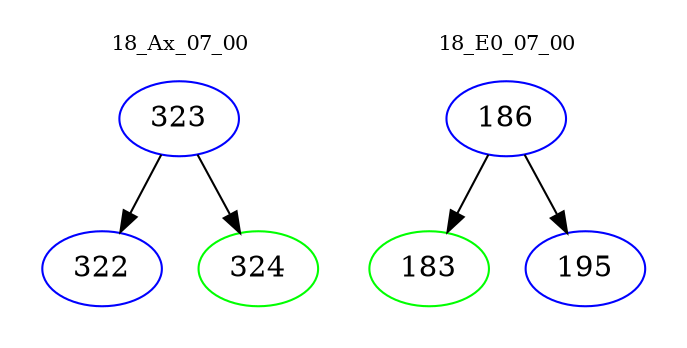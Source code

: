digraph{
subgraph cluster_0 {
color = white
label = "18_Ax_07_00";
fontsize=10;
T0_323 [label="323", color="blue"]
T0_323 -> T0_322 [color="black"]
T0_322 [label="322", color="blue"]
T0_323 -> T0_324 [color="black"]
T0_324 [label="324", color="green"]
}
subgraph cluster_1 {
color = white
label = "18_E0_07_00";
fontsize=10;
T1_186 [label="186", color="blue"]
T1_186 -> T1_183 [color="black"]
T1_183 [label="183", color="green"]
T1_186 -> T1_195 [color="black"]
T1_195 [label="195", color="blue"]
}
}
